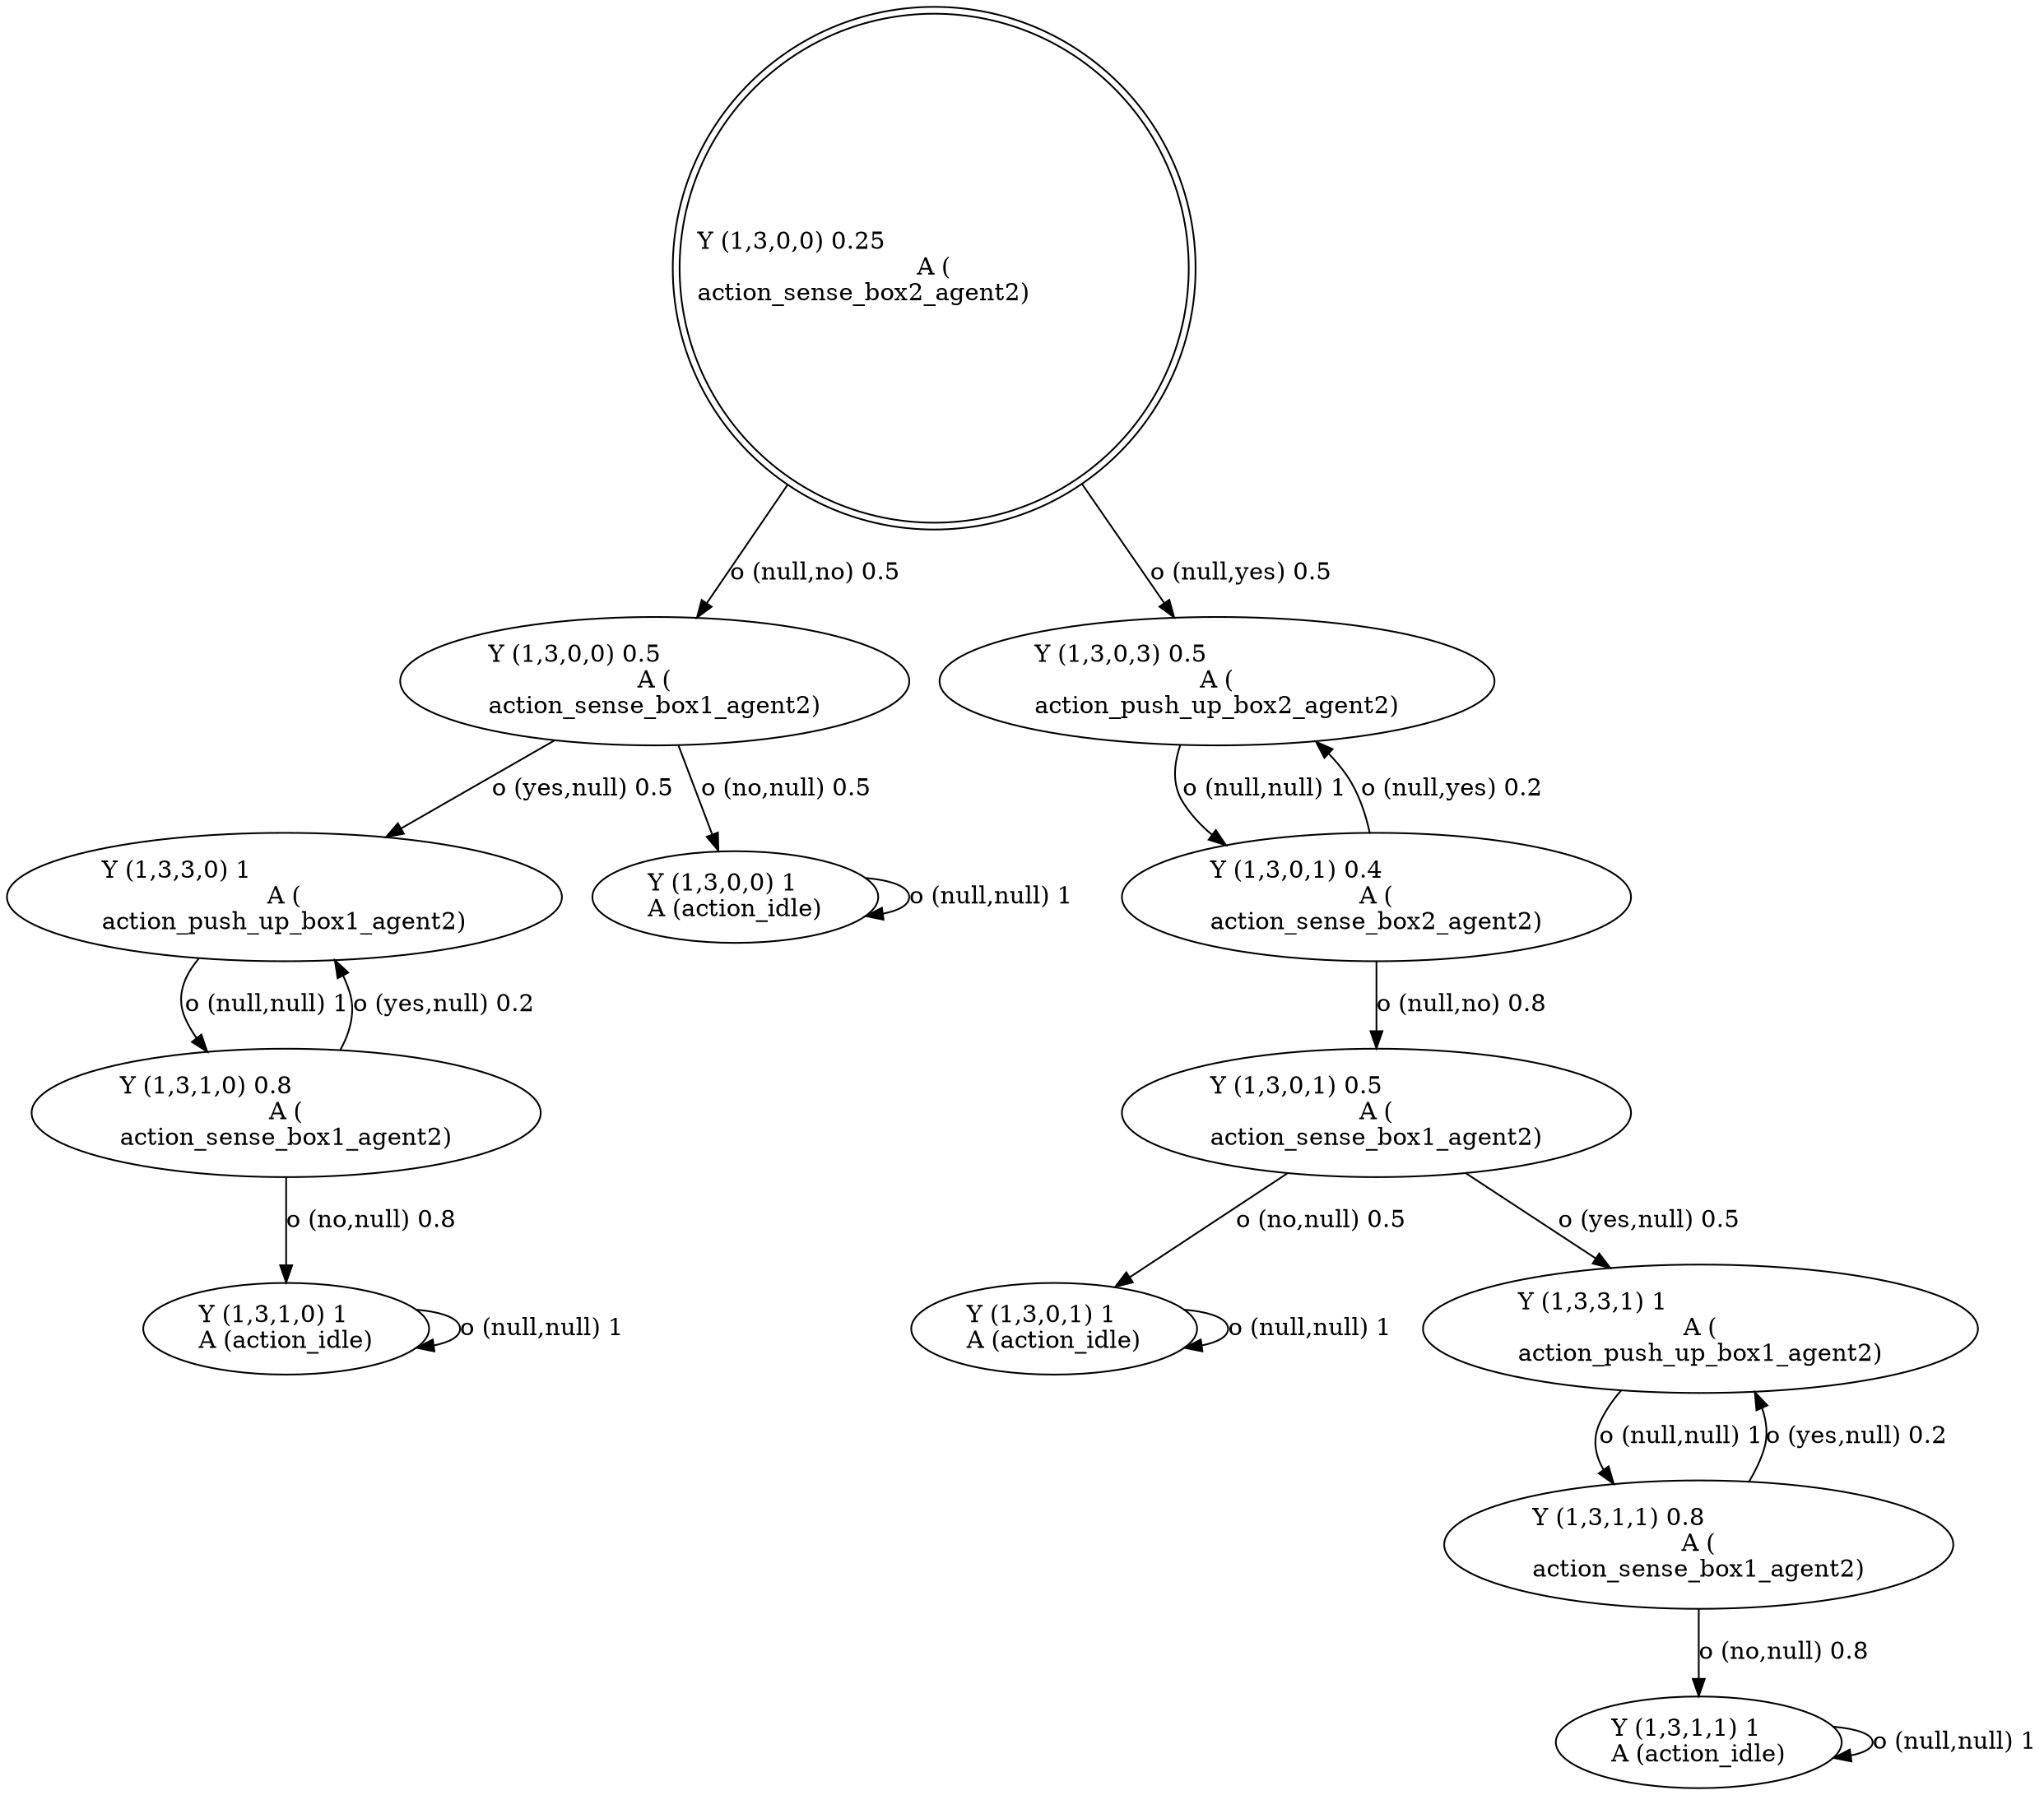 digraph G
{
root [label="Y (1,3,0,0) 0.25\lA (\naction_sense_box2_agent2)\l" shape=doublecircle labeljust="l"];
x0row13 [label="Y (1,3,0,1) 0.4\lA (\naction_sense_box2_agent2)\l"];
x0row33 [label="Y (1,3,0,1) 1\lA (action_idle)\l"];
x0row64 [label="Y (1,3,3,0) 1\lA (\naction_push_up_box1_agent2)\l"];
x0row73 [label="Y (1,3,1,0) 0.8\lA (\naction_sense_box1_agent2)\l"];
x0row76 [label="Y (1,3,1,0) 1\lA (action_idle)\l"];
x0row26 [label="Y (1,3,0,1) 0.5\lA (\naction_sense_box1_agent2)\l"];
x0row32 [label="Y (1,3,3,1) 1\lA (\naction_push_up_box1_agent2)\l"];
x0row65 [label="Y (1,3,0,0) 1\lA (action_idle)\l"];
x0row46 [label="Y (1,3,1,1) 1\lA (action_idle)\l"];
x0row8 [label="Y (1,3,0,0) 0.5\lA (\naction_sense_box1_agent2)\l"];
x0row7 [label="Y (1,3,0,3) 0.5\lA (\naction_push_up_box2_agent2)\l"];
x0row42 [label="Y (1,3,1,1) 0.8\lA (\naction_sense_box1_agent2)\l"];
root -> x0row7 [label="o (null,yes) 0.5\l"];
root -> x0row8 [label="o (null,no) 0.5\l"];
x0row7 -> x0row13 [label="o (null,null) 1\l"];
x0row13 -> x0row7 [label="o (null,yes) 0.2\l"];
x0row13 -> x0row26 [label="o (null,no) 0.8\l"];
x0row26 -> x0row32 [label="o (yes,null) 0.5\l"];
x0row26 -> x0row33 [label="o (no,null) 0.5\l"];
x0row32 -> x0row42 [label="o (null,null) 1\l"];
x0row42 -> x0row32 [label="o (yes,null) 0.2\l"];
x0row42 -> x0row46 [label="o (no,null) 0.8\l"];
x0row46 -> x0row46 [label="o (null,null) 1\l"];
x0row33 -> x0row33 [label="o (null,null) 1\l"];
x0row8 -> x0row64 [label="o (yes,null) 0.5\l"];
x0row8 -> x0row65 [label="o (no,null) 0.5\l"];
x0row64 -> x0row73 [label="o (null,null) 1\l"];
x0row73 -> x0row64 [label="o (yes,null) 0.2\l"];
x0row73 -> x0row76 [label="o (no,null) 0.8\l"];
x0row76 -> x0row76 [label="o (null,null) 1\l"];
x0row65 -> x0row65 [label="o (null,null) 1\l"];
}
